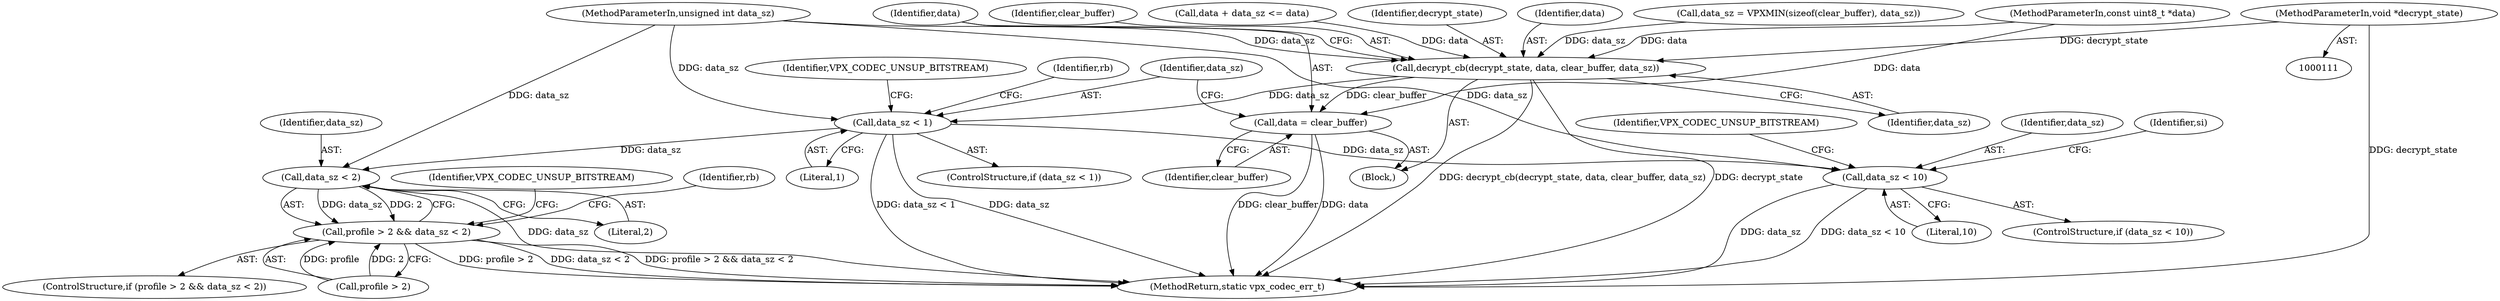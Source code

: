 digraph "0_Android_4974dcbd0289a2530df2ee2a25b5f92775df80da@pointer" {
"1000117" [label="(MethodParameterIn,void *decrypt_state)"];
"1000155" [label="(Call,decrypt_cb(decrypt_state, data, clear_buffer, data_sz))"];
"1000160" [label="(Call,data = clear_buffer)"];
"1000164" [label="(Call,data_sz < 1)"];
"1000210" [label="(Call,data_sz < 2)"];
"1000206" [label="(Call,profile > 2 && data_sz < 2)"];
"1000222" [label="(Call,data_sz < 10)"];
"1000214" [label="(Identifier,VPX_CODEC_UNSUP_BITSTREAM)"];
"1000217" [label="(Identifier,rb)"];
"1000149" [label="(Call,data_sz = VPXMIN(sizeof(clear_buffer), data_sz))"];
"1000211" [label="(Identifier,data_sz)"];
"1000158" [label="(Identifier,clear_buffer)"];
"1000161" [label="(Identifier,data)"];
"1000113" [label="(MethodParameterIn,unsigned int data_sz)"];
"1000165" [label="(Identifier,data_sz)"];
"1000207" [label="(Call,profile > 2)"];
"1000163" [label="(ControlStructure,if (data_sz < 1))"];
"1000160" [label="(Call,data = clear_buffer)"];
"1000212" [label="(Literal,2)"];
"1000159" [label="(Identifier,data_sz)"];
"1000162" [label="(Identifier,clear_buffer)"];
"1000125" [label="(Call,data + data_sz <= data)"];
"1000156" [label="(Identifier,decrypt_state)"];
"1000224" [label="(Literal,10)"];
"1000157" [label="(Identifier,data)"];
"1000210" [label="(Call,data_sz < 2)"];
"1000155" [label="(Call,decrypt_cb(decrypt_state, data, clear_buffer, data_sz))"];
"1000206" [label="(Call,profile > 2 && data_sz < 2)"];
"1000226" [label="(Identifier,VPX_CODEC_UNSUP_BITSTREAM)"];
"1000117" [label="(MethodParameterIn,void *decrypt_state)"];
"1000174" [label="(Identifier,rb)"];
"1000168" [label="(Identifier,VPX_CODEC_UNSUP_BITSTREAM)"];
"1000166" [label="(Literal,1)"];
"1000222" [label="(Call,data_sz < 10)"];
"1000223" [label="(Identifier,data_sz)"];
"1000164" [label="(Call,data_sz < 1)"];
"1000351" [label="(MethodReturn,static vpx_codec_err_t)"];
"1000205" [label="(ControlStructure,if (profile > 2 && data_sz < 2))"];
"1000112" [label="(MethodParameterIn,const uint8_t *data)"];
"1000148" [label="(Block,)"];
"1000221" [label="(ControlStructure,if (data_sz < 10))"];
"1000229" [label="(Identifier,si)"];
"1000117" -> "1000111"  [label="AST: "];
"1000117" -> "1000351"  [label="DDG: decrypt_state"];
"1000117" -> "1000155"  [label="DDG: decrypt_state"];
"1000155" -> "1000148"  [label="AST: "];
"1000155" -> "1000159"  [label="CFG: "];
"1000156" -> "1000155"  [label="AST: "];
"1000157" -> "1000155"  [label="AST: "];
"1000158" -> "1000155"  [label="AST: "];
"1000159" -> "1000155"  [label="AST: "];
"1000161" -> "1000155"  [label="CFG: "];
"1000155" -> "1000351"  [label="DDG: decrypt_cb(decrypt_state, data, clear_buffer, data_sz)"];
"1000155" -> "1000351"  [label="DDG: decrypt_state"];
"1000125" -> "1000155"  [label="DDG: data"];
"1000112" -> "1000155"  [label="DDG: data"];
"1000149" -> "1000155"  [label="DDG: data_sz"];
"1000113" -> "1000155"  [label="DDG: data_sz"];
"1000155" -> "1000160"  [label="DDG: clear_buffer"];
"1000155" -> "1000164"  [label="DDG: data_sz"];
"1000160" -> "1000148"  [label="AST: "];
"1000160" -> "1000162"  [label="CFG: "];
"1000161" -> "1000160"  [label="AST: "];
"1000162" -> "1000160"  [label="AST: "];
"1000165" -> "1000160"  [label="CFG: "];
"1000160" -> "1000351"  [label="DDG: clear_buffer"];
"1000160" -> "1000351"  [label="DDG: data"];
"1000112" -> "1000160"  [label="DDG: data"];
"1000164" -> "1000163"  [label="AST: "];
"1000164" -> "1000166"  [label="CFG: "];
"1000165" -> "1000164"  [label="AST: "];
"1000166" -> "1000164"  [label="AST: "];
"1000168" -> "1000164"  [label="CFG: "];
"1000174" -> "1000164"  [label="CFG: "];
"1000164" -> "1000351"  [label="DDG: data_sz < 1"];
"1000164" -> "1000351"  [label="DDG: data_sz"];
"1000113" -> "1000164"  [label="DDG: data_sz"];
"1000164" -> "1000210"  [label="DDG: data_sz"];
"1000164" -> "1000222"  [label="DDG: data_sz"];
"1000210" -> "1000206"  [label="AST: "];
"1000210" -> "1000212"  [label="CFG: "];
"1000211" -> "1000210"  [label="AST: "];
"1000212" -> "1000210"  [label="AST: "];
"1000206" -> "1000210"  [label="CFG: "];
"1000210" -> "1000351"  [label="DDG: data_sz"];
"1000210" -> "1000206"  [label="DDG: data_sz"];
"1000210" -> "1000206"  [label="DDG: 2"];
"1000113" -> "1000210"  [label="DDG: data_sz"];
"1000206" -> "1000205"  [label="AST: "];
"1000206" -> "1000207"  [label="CFG: "];
"1000207" -> "1000206"  [label="AST: "];
"1000214" -> "1000206"  [label="CFG: "];
"1000217" -> "1000206"  [label="CFG: "];
"1000206" -> "1000351"  [label="DDG: data_sz < 2"];
"1000206" -> "1000351"  [label="DDG: profile > 2 && data_sz < 2"];
"1000206" -> "1000351"  [label="DDG: profile > 2"];
"1000207" -> "1000206"  [label="DDG: profile"];
"1000207" -> "1000206"  [label="DDG: 2"];
"1000222" -> "1000221"  [label="AST: "];
"1000222" -> "1000224"  [label="CFG: "];
"1000223" -> "1000222"  [label="AST: "];
"1000224" -> "1000222"  [label="AST: "];
"1000226" -> "1000222"  [label="CFG: "];
"1000229" -> "1000222"  [label="CFG: "];
"1000222" -> "1000351"  [label="DDG: data_sz"];
"1000222" -> "1000351"  [label="DDG: data_sz < 10"];
"1000113" -> "1000222"  [label="DDG: data_sz"];
}
